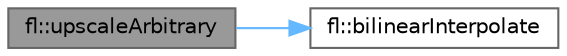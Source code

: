 digraph "fl::upscaleArbitrary"
{
 // INTERACTIVE_SVG=YES
 // LATEX_PDF_SIZE
  bgcolor="transparent";
  edge [fontname=Helvetica,fontsize=10,labelfontname=Helvetica,labelfontsize=10];
  node [fontname=Helvetica,fontsize=10,shape=box,height=0.2,width=0.4];
  rankdir="LR";
  Node1 [id="Node000001",label="fl::upscaleArbitrary",height=0.2,width=0.4,color="gray40", fillcolor="grey60", style="filled", fontcolor="black",tooltip="Performs bilinear interpolation for upscaling an image."];
  Node1 -> Node2 [id="edge1_Node000001_Node000002",color="steelblue1",style="solid",tooltip=" "];
  Node2 [id="Node000002",label="fl::bilinearInterpolate",height=0.2,width=0.4,color="grey40", fillcolor="white", style="filled",URL="$d4/d36/namespacefl_aa24fef1c27fa0f275fb652055c8e1d21.html#aa24fef1c27fa0f275fb652055c8e1d21",tooltip=" "];
}
